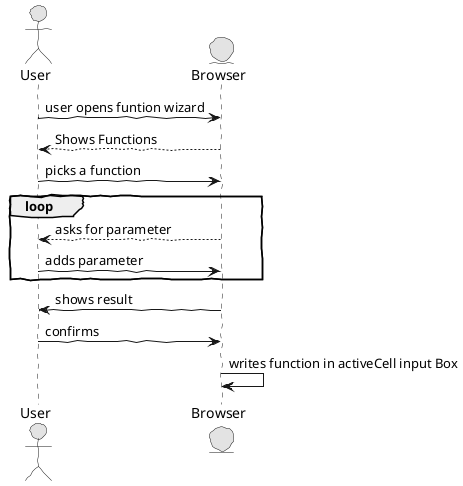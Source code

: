 @startuml
skinparam handwritten true
skinparam monochrome true
skinparam packageStyle rect
skinparam defaultFontName FG Virgil
skinparam shadowing false

actor User
entity Browser


User -> Browser : user opens funtion wizard
Browser --> User : Shows Functions
User -> Browser : picks a function
loop
Browser --> User : asks for parameter
User ->Browser : adds parameter
end
Browser-> User : shows result
User -> Browser : confirms
Browser -> Browser : writes function in activeCell input Box
@enduml
